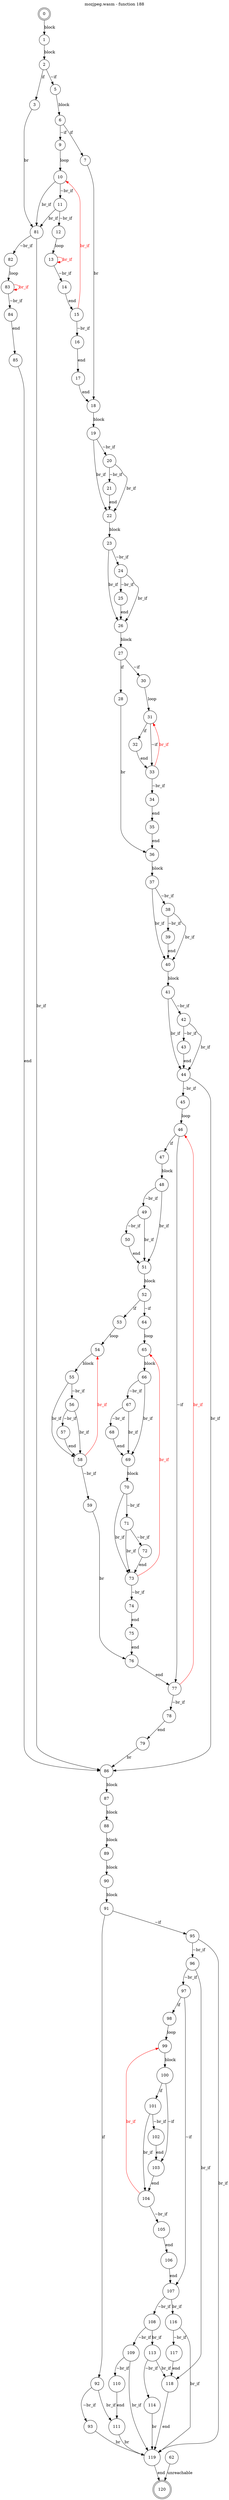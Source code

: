 digraph finite_state_machine {
    label = "mozjpeg.wasm - function 188"
    labelloc =  t
    labelfontsize = 16
    labelfontcolor = black
    labelfontname = "Helvetica"
    node [shape = doublecircle]; 0 120;
    node [shape = circle];
    0 -> 1[label="block"];
    1 -> 2[label="block"];
    2 -> 3[label="if"];
    2 -> 5[label="~if"];
    3 -> 81[label="br"];
    5 -> 6[label="block"];
    6 -> 7[label="if"];
    6 -> 9[label="~if"];
    7 -> 18[label="br"];
    9 -> 10[label="loop"];
    10 -> 11[label="~br_if"];
    10 -> 81[label="br_if"];
    11 -> 12[label="~br_if"];
    11 -> 81[label="br_if"];
    12 -> 13[label="loop"];
    13 -> 14[label="~br_if"];
    13 -> 13[color="red" fontcolor="red" label="br_if"];
    14 -> 15[label="end"];
    15 -> 16[label="~br_if"];
    15 -> 10[color="red" fontcolor="red" label="br_if"];
    16 -> 17[label="end"];
    17 -> 18[label="end"];
    18 -> 19[label="block"];
    19 -> 20[label="~br_if"];
    19 -> 22[label="br_if"];
    20 -> 21[label="~br_if"];
    20 -> 22[label="br_if"];
    21 -> 22[label="end"];
    22 -> 23[label="block"];
    23 -> 24[label="~br_if"];
    23 -> 26[label="br_if"];
    24 -> 25[label="~br_if"];
    24 -> 26[label="br_if"];
    25 -> 26[label="end"];
    26 -> 27[label="block"];
    27 -> 28[label="if"];
    27 -> 30[label="~if"];
    28 -> 36[label="br"];
    30 -> 31[label="loop"];
    31 -> 32[label="if"];
    31 -> 33[label="~if"];
    32 -> 33[label="end"];
    33 -> 34[label="~br_if"];
    33 -> 31[color="red" fontcolor="red" label="br_if"];
    34 -> 35[label="end"];
    35 -> 36[label="end"];
    36 -> 37[label="block"];
    37 -> 38[label="~br_if"];
    37 -> 40[label="br_if"];
    38 -> 39[label="~br_if"];
    38 -> 40[label="br_if"];
    39 -> 40[label="end"];
    40 -> 41[label="block"];
    41 -> 42[label="~br_if"];
    41 -> 44[label="br_if"];
    42 -> 43[label="~br_if"];
    42 -> 44[label="br_if"];
    43 -> 44[label="end"];
    44 -> 45[label="~br_if"];
    44 -> 86[label="br_if"];
    45 -> 46[label="loop"];
    46 -> 47[label="if"];
    46 -> 77[label="~if"];
    47 -> 48[label="block"];
    48 -> 49[label="~br_if"];
    48 -> 51[label="br_if"];
    49 -> 50[label="~br_if"];
    49 -> 51[label="br_if"];
    50 -> 51[label="end"];
    51 -> 52[label="block"];
    52 -> 53[label="if"];
    52 -> 64[label="~if"];
    53 -> 54[label="loop"];
    54 -> 55[label="block"];
    55 -> 56[label="~br_if"];
    55 -> 58[label="br_if"];
    56 -> 57[label="~br_if"];
    56 -> 58[label="br_if"];
    57 -> 58[label="end"];
    58 -> 59[label="~br_if"];
    58 -> 54[color="red" fontcolor="red" label="br_if"];
    59 -> 76[label="br"];
    62 -> 120[label="unreachable"];
    64 -> 65[label="loop"];
    65 -> 66[label="block"];
    66 -> 67[label="~br_if"];
    66 -> 69[label="br_if"];
    67 -> 68[label="~br_if"];
    67 -> 69[label="br_if"];
    68 -> 69[label="end"];
    69 -> 70[label="block"];
    70 -> 71[label="~br_if"];
    70 -> 73[label="br_if"];
    71 -> 72[label="~br_if"];
    71 -> 73[label="br_if"];
    72 -> 73[label="end"];
    73 -> 74[label="~br_if"];
    73 -> 65[color="red" fontcolor="red" label="br_if"];
    74 -> 75[label="end"];
    75 -> 76[label="end"];
    76 -> 77[label="end"];
    77 -> 78[label="~br_if"];
    77 -> 46[color="red" fontcolor="red" label="br_if"];
    78 -> 79[label="end"];
    79 -> 86[label="br"];
    81 -> 82[label="~br_if"];
    81 -> 86[label="br_if"];
    82 -> 83[label="loop"];
    83 -> 84[label="~br_if"];
    83 -> 83[color="red" fontcolor="red" label="br_if"];
    84 -> 85[label="end"];
    85 -> 86[label="end"];
    86 -> 87[label="block"];
    87 -> 88[label="block"];
    88 -> 89[label="block"];
    89 -> 90[label="block"];
    90 -> 91[label="block"];
    91 -> 92[label="if"];
    91 -> 95[label="~if"];
    92 -> 93[label="~br_if"];
    92 -> 111[label="br_if"];
    93 -> 119[label="br"];
    95 -> 96[label="~br_if"];
    95 -> 119[label="br_if"];
    96 -> 97[label="~br_if"];
    96 -> 118[label="br_if"];
    97 -> 98[label="if"];
    97 -> 107[label="~if"];
    98 -> 99[label="loop"];
    99 -> 100[label="block"];
    100 -> 101[label="if"];
    100 -> 103[label="~if"];
    101 -> 102[label="~br_if"];
    101 -> 104[label="br_if"];
    102 -> 103[label="end"];
    103 -> 104[label="end"];
    104 -> 105[label="~br_if"];
    104 -> 99[color="red" fontcolor="red" label="br_if"];
    105 -> 106[label="end"];
    106 -> 107[label="end"];
    107 -> 108[label="~br_if"];
    107 -> 116[label="br_if"];
    108 -> 109[label="~br_if"];
    108 -> 113[label="br_if"];
    109 -> 110[label="~br_if"];
    109 -> 119[label="br_if"];
    110 -> 111[label="end"];
    111 -> 119[label="br"];
    113 -> 114[label="~br_if"];
    113 -> 118[label="br_if"];
    114 -> 119[label="br"];
    116 -> 117[label="~br_if"];
    116 -> 119[label="br_if"];
    117 -> 118[label="end"];
    118 -> 119[label="end"];
    119 -> 120[label="end"];
}
